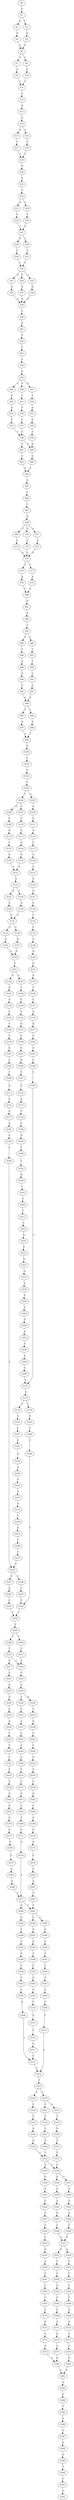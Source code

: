 strict digraph  {
	S0 -> S1 [ label = C ];
	S1 -> S2 [ label = G ];
	S1 -> S3 [ label = C ];
	S2 -> S4 [ label = G ];
	S3 -> S5 [ label = G ];
	S4 -> S6 [ label = G ];
	S5 -> S6 [ label = G ];
	S6 -> S7 [ label = G ];
	S6 -> S8 [ label = C ];
	S7 -> S9 [ label = A ];
	S8 -> S10 [ label = A ];
	S9 -> S11 [ label = C ];
	S10 -> S11 [ label = C ];
	S11 -> S12 [ label = C ];
	S12 -> S13 [ label = G ];
	S13 -> S14 [ label = G ];
	S14 -> S15 [ label = G ];
	S14 -> S16 [ label = T ];
	S15 -> S17 [ label = T ];
	S16 -> S18 [ label = T ];
	S17 -> S19 [ label = C ];
	S18 -> S19 [ label = C ];
	S19 -> S20 [ label = G ];
	S20 -> S21 [ label = A ];
	S21 -> S22 [ label = C ];
	S22 -> S23 [ label = G ];
	S22 -> S24 [ label = C ];
	S23 -> S25 [ label = T ];
	S24 -> S26 [ label = T ];
	S25 -> S27 [ label = C ];
	S26 -> S27 [ label = C ];
	S27 -> S28 [ label = G ];
	S27 -> S29 [ label = C ];
	S28 -> S30 [ label = T ];
	S29 -> S31 [ label = T ];
	S30 -> S32 [ label = C ];
	S31 -> S32 [ label = C ];
	S32 -> S33 [ label = G ];
	S32 -> S34 [ label = C ];
	S32 -> S35 [ label = T ];
	S33 -> S36 [ label = G ];
	S34 -> S37 [ label = G ];
	S35 -> S38 [ label = G ];
	S36 -> S39 [ label = G ];
	S37 -> S39 [ label = G ];
	S38 -> S39 [ label = G ];
	S39 -> S40 [ label = C ];
	S40 -> S41 [ label = A ];
	S41 -> S42 [ label = C ];
	S42 -> S43 [ label = C ];
	S43 -> S44 [ label = C ];
	S44 -> S45 [ label = G ];
	S45 -> S46 [ label = C ];
	S45 -> S47 [ label = G ];
	S45 -> S48 [ label = A ];
	S46 -> S49 [ label = T ];
	S47 -> S50 [ label = T ];
	S48 -> S51 [ label = T ];
	S49 -> S52 [ label = A ];
	S50 -> S53 [ label = G ];
	S51 -> S54 [ label = T ];
	S52 -> S55 [ label = C ];
	S53 -> S56 [ label = G ];
	S54 -> S57 [ label = C ];
	S55 -> S58 [ label = T ];
	S56 -> S59 [ label = T ];
	S57 -> S58 [ label = T ];
	S58 -> S60 [ label = G ];
	S58 -> S61 [ label = A ];
	S59 -> S60 [ label = G ];
	S60 -> S62 [ label = C ];
	S61 -> S63 [ label = C ];
	S62 -> S64 [ label = A ];
	S63 -> S64 [ label = A ];
	S64 -> S65 [ label = A ];
	S65 -> S66 [ label = C ];
	S66 -> S67 [ label = T ];
	S67 -> S68 [ label = G ];
	S68 -> S69 [ label = C ];
	S68 -> S70 [ label = G ];
	S68 -> S71 [ label = A ];
	S69 -> S72 [ label = A ];
	S70 -> S73 [ label = A ];
	S71 -> S74 [ label = A ];
	S72 -> S75 [ label = G ];
	S73 -> S75 [ label = G ];
	S74 -> S75 [ label = G ];
	S75 -> S76 [ label = C ];
	S75 -> S77 [ label = T ];
	S76 -> S78 [ label = A ];
	S77 -> S79 [ label = A ];
	S78 -> S80 [ label = G ];
	S79 -> S80 [ label = G ];
	S80 -> S81 [ label = G ];
	S81 -> S82 [ label = G ];
	S82 -> S83 [ label = T ];
	S83 -> S84 [ label = G ];
	S83 -> S85 [ label = C ];
	S84 -> S86 [ label = C ];
	S85 -> S87 [ label = C ];
	S86 -> S88 [ label = G ];
	S87 -> S89 [ label = T ];
	S88 -> S90 [ label = G ];
	S89 -> S91 [ label = C ];
	S90 -> S92 [ label = C ];
	S91 -> S93 [ label = C ];
	S92 -> S94 [ label = G ];
	S93 -> S94 [ label = G ];
	S94 -> S95 [ label = C ];
	S94 -> S96 [ label = T ];
	S95 -> S97 [ label = A ];
	S96 -> S98 [ label = A ];
	S97 -> S99 [ label = T ];
	S98 -> S99 [ label = T ];
	S99 -> S100 [ label = G ];
	S100 -> S101 [ label = A ];
	S101 -> S102 [ label = C ];
	S102 -> S103 [ label = C ];
	S103 -> S104 [ label = T ];
	S103 -> S105 [ label = A ];
	S104 -> S106 [ label = G ];
	S104 -> S107 [ label = C ];
	S105 -> S108 [ label = G ];
	S106 -> S109 [ label = C ];
	S107 -> S110 [ label = C ];
	S108 -> S111 [ label = G ];
	S109 -> S112 [ label = G ];
	S110 -> S113 [ label = A ];
	S111 -> S114 [ label = A ];
	S112 -> S115 [ label = C ];
	S113 -> S116 [ label = A ];
	S114 -> S117 [ label = C ];
	S115 -> S118 [ label = G ];
	S116 -> S119 [ label = G ];
	S117 -> S120 [ label = C ];
	S118 -> S121 [ label = A ];
	S119 -> S121 [ label = A ];
	S120 -> S122 [ label = A ];
	S121 -> S123 [ label = A ];
	S122 -> S124 [ label = G ];
	S123 -> S125 [ label = G ];
	S123 -> S126 [ label = C ];
	S124 -> S127 [ label = G ];
	S125 -> S128 [ label = A ];
	S126 -> S129 [ label = A ];
	S127 -> S130 [ label = C ];
	S128 -> S131 [ label = G ];
	S129 -> S131 [ label = G ];
	S130 -> S132 [ label = C ];
	S131 -> S133 [ label = G ];
	S131 -> S134 [ label = A ];
	S132 -> S135 [ label = C ];
	S133 -> S136 [ label = A ];
	S134 -> S137 [ label = A ];
	S135 -> S138 [ label = A ];
	S136 -> S139 [ label = A ];
	S137 -> S139 [ label = A ];
	S138 -> S140 [ label = G ];
	S139 -> S141 [ label = C ];
	S140 -> S142 [ label = G ];
	S141 -> S143 [ label = C ];
	S141 -> S144 [ label = G ];
	S142 -> S145 [ label = A ];
	S143 -> S146 [ label = T ];
	S144 -> S147 [ label = G ];
	S145 -> S148 [ label = C ];
	S146 -> S149 [ label = C ];
	S147 -> S150 [ label = A ];
	S148 -> S151 [ label = C ];
	S149 -> S152 [ label = C ];
	S150 -> S153 [ label = C ];
	S151 -> S154 [ label = A ];
	S152 -> S155 [ label = G ];
	S153 -> S156 [ label = T ];
	S154 -> S157 [ label = G ];
	S155 -> S158 [ label = C ];
	S156 -> S159 [ label = A ];
	S157 -> S160 [ label = C ];
	S158 -> S161 [ label = G ];
	S159 -> S162 [ label = G ];
	S160 -> S163 [ label = C ];
	S161 -> S164 [ label = G ];
	S162 -> S165 [ label = A ];
	S163 -> S166 [ label = C ];
	S164 -> S167 [ label = C ];
	S165 -> S168 [ label = T ];
	S166 -> S169 [ label = C ];
	S167 -> S170 [ label = G ];
	S168 -> S171 [ label = A ];
	S169 -> S172 [ label = A ];
	S170 -> S173 [ label = G ];
	S171 -> S174 [ label = C ];
	S172 -> S175 [ label = G ];
	S173 -> S176 [ label = C ];
	S174 -> S177 [ label = G ];
	S175 -> S178 [ label = T ];
	S175 -> S179 [ label = C ];
	S176 -> S180 [ label = C ];
	S177 -> S181 [ label = A ];
	S178 -> S182 [ label = T ];
	S179 -> S183 [ label = C ];
	S180 -> S184 [ label = G ];
	S181 -> S185 [ label = C ];
	S182 -> S186 [ label = T ];
	S183 -> S187 [ label = C ];
	S184 -> S188 [ label = T ];
	S185 -> S189 [ label = C ];
	S186 -> S190 [ label = C ];
	S187 -> S191 [ label = C ];
	S188 -> S192 [ label = C ];
	S189 -> S193 [ label = C ];
	S190 -> S194 [ label = C ];
	S191 -> S195 [ label = G ];
	S192 -> S196 [ label = G ];
	S193 -> S197 [ label = G ];
	S193 -> S198 [ label = T ];
	S194 -> S199 [ label = C ];
	S195 -> S200 [ label = A ];
	S196 -> S201 [ label = C ];
	S197 -> S202 [ label = A ];
	S198 -> S203 [ label = C ];
	S199 -> S204 [ label = C ];
	S200 -> S205 [ label = G ];
	S201 -> S206 [ label = C ];
	S202 -> S207 [ label = C ];
	S203 -> S194 [ label = C ];
	S204 -> S208 [ label = T ];
	S204 -> S209 [ label = C ];
	S205 -> S210 [ label = G ];
	S206 -> S211 [ label = T ];
	S207 -> S199 [ label = C ];
	S208 -> S212 [ label = T ];
	S209 -> S213 [ label = T ];
	S210 -> S214 [ label = A ];
	S211 -> S215 [ label = C ];
	S212 -> S216 [ label = C ];
	S212 -> S217 [ label = G ];
	S213 -> S216 [ label = C ];
	S214 -> S218 [ label = C ];
	S215 -> S219 [ label = G ];
	S216 -> S220 [ label = G ];
	S217 -> S221 [ label = C ];
	S218 -> S222 [ label = A ];
	S219 -> S223 [ label = G ];
	S220 -> S224 [ label = G ];
	S221 -> S225 [ label = G ];
	S222 -> S226 [ label = C ];
	S223 -> S227 [ label = G ];
	S224 -> S228 [ label = A ];
	S224 -> S229 [ label = A ];
	S225 -> S230 [ label = G ];
	S226 -> S231 [ label = C ];
	S227 -> S232 [ label = G ];
	S228 -> S233 [ label = C ];
	S229 -> S234 [ label = C ];
	S230 -> S235 [ label = C ];
	S231 -> S193 [ label = C ];
	S232 -> S236 [ label = G ];
	S233 -> S237 [ label = A ];
	S234 -> S238 [ label = G ];
	S235 -> S239 [ label = A ];
	S236 -> S240 [ label = A ];
	S237 -> S241 [ label = C ];
	S238 -> S242 [ label = T ];
	S239 -> S243 [ label = C ];
	S240 -> S244 [ label = A ];
	S241 -> S245 [ label = C ];
	S242 -> S246 [ label = C ];
	S243 -> S247 [ label = C ];
	S244 -> S248 [ label = A ];
	S245 -> S249 [ label = G ];
	S246 -> S250 [ label = G ];
	S247 -> S251 [ label = T ];
	S248 -> S252 [ label = G ];
	S249 -> S253 [ label = C ];
	S250 -> S254 [ label = A ];
	S251 -> S255 [ label = C ];
	S252 -> S256 [ label = A ];
	S253 -> S257 [ label = T ];
	S254 -> S258 [ label = A ];
	S255 -> S259 [ label = T ];
	S256 -> S260 [ label = A ];
	S257 -> S261 [ label = G ];
	S258 -> S262 [ label = G ];
	S259 -> S263 [ label = G ];
	S260 -> S264 [ label = C ];
	S261 -> S265 [ label = C ];
	S262 -> S266 [ label = A ];
	S263 -> S267 [ label = G ];
	S264 -> S172 [ label = A ];
	S265 -> S268 [ label = T ];
	S266 -> S269 [ label = A ];
	S267 -> S270 [ label = G ];
	S268 -> S271 [ label = C ];
	S269 -> S272 [ label = G ];
	S270 -> S273 [ label = G ];
	S271 -> S274 [ label = G ];
	S272 -> S275 [ label = A ];
	S273 -> S276 [ label = G ];
	S274 -> S277 [ label = T ];
	S275 -> S278 [ label = C ];
	S276 -> S279 [ label = T ];
	S277 -> S280 [ label = G ];
	S277 -> S281 [ label = T ];
	S278 -> S282 [ label = C ];
	S279 -> S283 [ label = G ];
	S280 -> S284 [ label = G ];
	S281 -> S285 [ label = C ];
	S281 -> S286 [ label = G ];
	S282 -> S287 [ label = A ];
	S283 -> S288 [ label = G ];
	S284 -> S289 [ label = T ];
	S285 -> S290 [ label = C ];
	S286 -> S291 [ label = G ];
	S287 -> S292 [ label = T ];
	S288 -> S277 [ label = T ];
	S289 -> S293 [ label = T ];
	S290 -> S294 [ label = A ];
	S291 -> S295 [ label = G ];
	S292 -> S281 [ label = T ];
	S293 -> S296 [ label = G ];
	S294 -> S297 [ label = C ];
	S295 -> S298 [ label = A ];
	S296 -> S299 [ label = T ];
	S297 -> S300 [ label = C ];
	S298 -> S301 [ label = C ];
	S299 -> S302 [ label = C ];
	S300 -> S303 [ label = T ];
	S301 -> S304 [ label = G ];
	S302 -> S305 [ label = C ];
	S303 -> S306 [ label = C ];
	S304 -> S307 [ label = A ];
	S305 -> S308 [ label = G ];
	S306 -> S309 [ label = C ];
	S307 -> S310 [ label = C ];
	S308 -> S311 [ label = T ];
	S309 -> S312 [ label = T ];
	S310 -> S313 [ label = G ];
	S311 -> S314 [ label = C ];
	S312 -> S314 [ label = C ];
	S313 -> S315 [ label = T ];
	S314 -> S316 [ label = T ];
	S315 -> S317 [ label = G ];
	S316 -> S318 [ label = T ];
	S316 -> S319 [ label = C ];
	S317 -> S311 [ label = T ];
	S318 -> S320 [ label = C ];
	S319 -> S321 [ label = C ];
	S319 -> S322 [ label = G ];
	S320 -> S323 [ label = C ];
	S321 -> S324 [ label = T ];
	S322 -> S325 [ label = T ];
	S323 -> S326 [ label = A ];
	S324 -> S327 [ label = C ];
	S325 -> S328 [ label = G ];
	S326 -> S329 [ label = G ];
	S327 -> S330 [ label = G ];
	S328 -> S331 [ label = T ];
	S329 -> S332 [ label = T ];
	S330 -> S332 [ label = T ];
	S331 -> S333 [ label = T ];
	S332 -> S334 [ label = C ];
	S332 -> S335 [ label = G ];
	S333 -> S334 [ label = C ];
	S334 -> S336 [ label = G ];
	S334 -> S337 [ label = C ];
	S335 -> S338 [ label = G ];
	S336 -> S339 [ label = C ];
	S337 -> S340 [ label = T ];
	S338 -> S341 [ label = T ];
	S339 -> S342 [ label = A ];
	S340 -> S343 [ label = G ];
	S341 -> S344 [ label = C ];
	S342 -> S345 [ label = G ];
	S343 -> S346 [ label = A ];
	S344 -> S347 [ label = C ];
	S345 -> S348 [ label = C ];
	S346 -> S349 [ label = C ];
	S347 -> S350 [ label = T ];
	S348 -> S351 [ label = G ];
	S349 -> S351 [ label = G ];
	S350 -> S352 [ label = C ];
	S351 -> S353 [ label = G ];
	S351 -> S354 [ label = A ];
	S352 -> S355 [ label = G ];
	S353 -> S356 [ label = T ];
	S354 -> S357 [ label = T ];
	S355 -> S358 [ label = A ];
	S356 -> S359 [ label = C ];
	S357 -> S360 [ label = T ];
	S358 -> S361 [ label = C ];
	S359 -> S362 [ label = A ];
	S360 -> S363 [ label = T ];
	S361 -> S364 [ label = C ];
	S362 -> S365 [ label = C ];
	S363 -> S366 [ label = C ];
	S364 -> S367 [ label = C ];
	S365 -> S368 [ label = A ];
	S366 -> S369 [ label = G ];
	S367 -> S370 [ label = C ];
	S368 -> S371 [ label = A ];
	S369 -> S372 [ label = A ];
	S370 -> S373 [ label = G ];
	S371 -> S374 [ label = G ];
	S372 -> S375 [ label = T ];
	S373 -> S376 [ label = C ];
	S374 -> S377 [ label = A ];
	S375 -> S378 [ label = C ];
	S376 -> S379 [ label = A ];
	S377 -> S380 [ label = G ];
	S378 -> S381 [ label = G ];
	S379 -> S380 [ label = G ];
	S380 -> S382 [ label = A ];
	S381 -> S382 [ label = A ];
	S382 -> S383 [ label = A ];
	S383 -> S384 [ label = G ];
	S384 -> S385 [ label = T ];
	S385 -> S386 [ label = A ];
	S386 -> S387 [ label = G ];
	S387 -> S388 [ label = A ];
	S388 -> S389 [ label = G ];
	S389 -> S390 [ label = T ];
	S390 -> S391 [ label = C ];
	S391 -> S392 [ label = G ];
}
